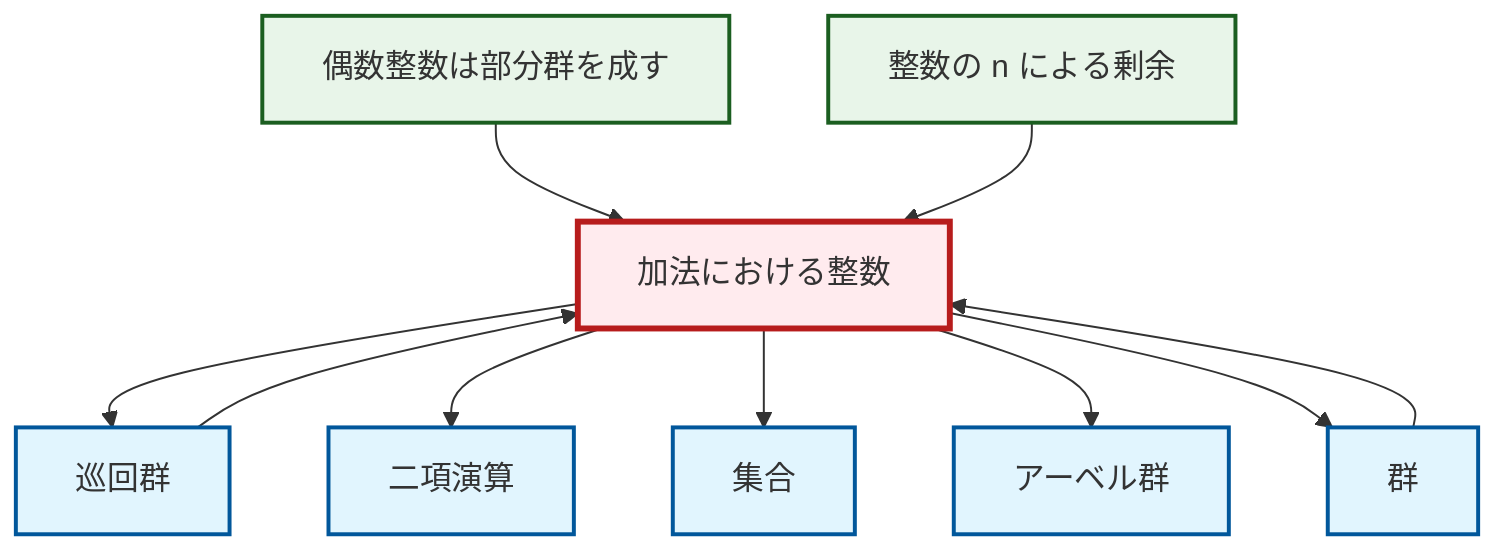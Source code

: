 graph TD
    classDef definition fill:#e1f5fe,stroke:#01579b,stroke-width:2px
    classDef theorem fill:#f3e5f5,stroke:#4a148c,stroke-width:2px
    classDef axiom fill:#fff3e0,stroke:#e65100,stroke-width:2px
    classDef example fill:#e8f5e9,stroke:#1b5e20,stroke-width:2px
    classDef current fill:#ffebee,stroke:#b71c1c,stroke-width:3px
    ex-integers-addition["加法における整数"]:::example
    ex-quotient-integers-mod-n["整数の n による剰余"]:::example
    def-group["群"]:::definition
    def-cyclic-group["巡回群"]:::definition
    def-binary-operation["二項演算"]:::definition
    def-set["集合"]:::definition
    ex-even-integers-subgroup["偶数整数は部分群を成す"]:::example
    def-abelian-group["アーベル群"]:::definition
    ex-integers-addition --> def-cyclic-group
    ex-integers-addition --> def-binary-operation
    def-cyclic-group --> ex-integers-addition
    def-group --> ex-integers-addition
    ex-even-integers-subgroup --> ex-integers-addition
    ex-integers-addition --> def-set
    ex-quotient-integers-mod-n --> ex-integers-addition
    ex-integers-addition --> def-abelian-group
    ex-integers-addition --> def-group
    class ex-integers-addition current